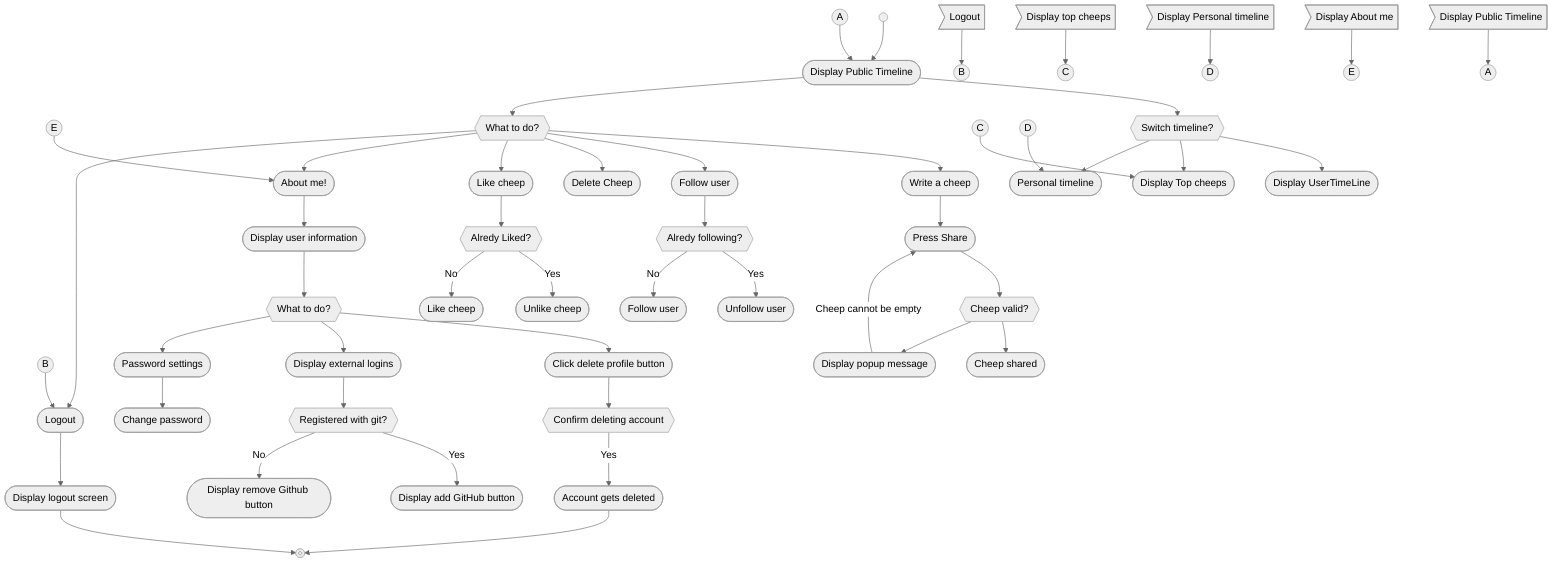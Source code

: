 flowchart TD
%%{init: {'theme':'neutral'}}%%
    PublicT([Display Public Timeline])
    UserT([Display UserTimeLine])
    Cheep([Write a cheep])
    about([About me!])
    Delete_cheep([Delete Cheep])
    Follow([Follow user])
    TopC([Display Top cheeps])
    like([Like cheep])
    Personal_timeline([Personal timeline])
    logout([Logout])
    navLogout>Logout]
    navLogout2((B))
    navTopCheeps>Display top cheeps]
    navTopCheeps2((C))
    navPersonal>Display Personal timeline]
    navPersonal2((D))
    navAbout>Display About me]
    navAbout2((E))
    start@{ shape: sm-circ, label: "start" }
    Stop@{ shape: framed-circle, label: "Stop" }


%% stuff from the nav
    navPublic>Display Public Timeline]
    navPublic2((A))

%% set up nav stuff
navPublic --> navPublic2
navLogout --> navLogout2
navLogout3((B)) --> logout
navTopCheeps --> navTopCheeps2
navPersonal --> navPersonal2
navAbout --> navAbout2
navAbout3((E)) --> about


%% top of flowchart
start --> PublicT
%% paths to go 
PublicT --> whereToGo{{Switch timeline?}}
whereToGo --> UserT

%%whereToGo --> PublicT
navPublic3((A)) --> PublicT
whereToGo --> TopC
navTopcheeps3((C)) --> TopC
whereToGo --> Personal_timeline
navPersonal3((D)) --> Personal_timeline

%% what to do
PublicT --> whatToDo{{What to do?}}


whatToDo --> Cheep
whatToDo --> Follow
whatToDo --> Delete_cheep
whatToDo --> like
whatToDo --> about
whatToDo --> logout


%% logout 
logout --> logoutD([Display logout screen])
logoutD --> Stop

%% write cheep
Cheep --> Cheep2([Press Share])
Cheep2 --> Cheep3{{Cheep valid?}}
Cheep3 --> CheepAccept([Cheep shared])
%% not sure if popup message is the correct term for it
Cheep3 --> CheepDenied([Display popup message]) 
CheepDenied --> |Cheep cannot be empty|Cheep2

%% like cheep
like --> hasLiked{{Alredy Liked?}}
hasLiked --> |Yes|likeYes([Unlike cheep])
hasLiked --> |No|likeno([Like cheep])

%% follow user
Follow --> hasFollowed{{Alredy following?}}
hasFollowed --> |Yes|followYes([Unfollow user])
hasFollowed --> |No|followNo([Follow user])

%% about page
about --> profile([Display user information])
profile --> profileSettings{{What to do?}}
profileSettings --> deleteProfile([Click delete profile button])
deleteProfile --> confirmDelete{{Confirm deleting account}}
confirmDelete --> |Yes|confirmYes([Account gets deleted])
confirmYes --> Stop
%% not sure what best action for below is
%%confirmDelete --> |No|

profileSettings --> externalProfile([Display external logins])
externalProfile --> gitConnect{{Registered with git?}}
gitConnect --> |Yes|gitYes([Display add GitHub button])
gitConnect --> |No|gitNo([Display remove Github button])


profileSettings --> passwordProfile([Password settings])
passwordProfile --> changePassword([Change password])
%% should changepassword be more detailed?